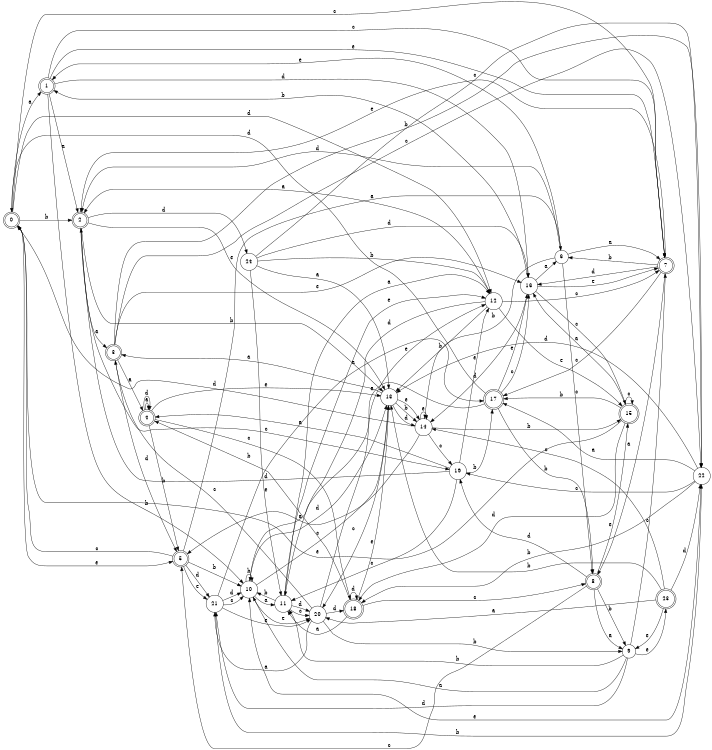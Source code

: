digraph n20_4 {
__start0 [label="" shape="none"];

rankdir=LR;
size="8,5";

s0 [style="rounded,filled", color="black", fillcolor="white" shape="doublecircle", label="0"];
s1 [style="rounded,filled", color="black", fillcolor="white" shape="doublecircle", label="1"];
s2 [style="rounded,filled", color="black", fillcolor="white" shape="doublecircle", label="2"];
s3 [style="rounded,filled", color="black", fillcolor="white" shape="doublecircle", label="3"];
s4 [style="rounded,filled", color="black", fillcolor="white" shape="doublecircle", label="4"];
s5 [style="rounded,filled", color="black", fillcolor="white" shape="doublecircle", label="5"];
s6 [style="filled", color="black", fillcolor="white" shape="circle", label="6"];
s7 [style="rounded,filled", color="black", fillcolor="white" shape="doublecircle", label="7"];
s8 [style="rounded,filled", color="black", fillcolor="white" shape="doublecircle", label="8"];
s9 [style="filled", color="black", fillcolor="white" shape="circle", label="9"];
s10 [style="filled", color="black", fillcolor="white" shape="circle", label="10"];
s11 [style="filled", color="black", fillcolor="white" shape="circle", label="11"];
s12 [style="filled", color="black", fillcolor="white" shape="circle", label="12"];
s13 [style="filled", color="black", fillcolor="white" shape="circle", label="13"];
s14 [style="filled", color="black", fillcolor="white" shape="circle", label="14"];
s15 [style="rounded,filled", color="black", fillcolor="white" shape="doublecircle", label="15"];
s16 [style="filled", color="black", fillcolor="white" shape="circle", label="16"];
s17 [style="rounded,filled", color="black", fillcolor="white" shape="doublecircle", label="17"];
s18 [style="rounded,filled", color="black", fillcolor="white" shape="doublecircle", label="18"];
s19 [style="filled", color="black", fillcolor="white" shape="circle", label="19"];
s20 [style="filled", color="black", fillcolor="white" shape="circle", label="20"];
s21 [style="filled", color="black", fillcolor="white" shape="circle", label="21"];
s22 [style="filled", color="black", fillcolor="white" shape="circle", label="22"];
s23 [style="rounded,filled", color="black", fillcolor="white" shape="doublecircle", label="23"];
s24 [style="filled", color="black", fillcolor="white" shape="circle", label="24"];
s0 -> s1 [label="a"];
s0 -> s2 [label="b"];
s0 -> s7 [label="c"];
s0 -> s12 [label="d"];
s0 -> s5 [label="e"];
s1 -> s2 [label="a"];
s1 -> s10 [label="b"];
s1 -> s7 [label="c"];
s1 -> s16 [label="d"];
s1 -> s7 [label="e"];
s2 -> s3 [label="a"];
s2 -> s13 [label="b"];
s2 -> s19 [label="c"];
s2 -> s24 [label="d"];
s2 -> s13 [label="e"];
s3 -> s4 [label="a"];
s3 -> s22 [label="b"];
s3 -> s22 [label="c"];
s3 -> s5 [label="d"];
s3 -> s16 [label="e"];
s4 -> s4 [label="a"];
s4 -> s5 [label="b"];
s4 -> s18 [label="c"];
s4 -> s4 [label="d"];
s4 -> s13 [label="e"];
s5 -> s6 [label="a"];
s5 -> s10 [label="b"];
s5 -> s0 [label="c"];
s5 -> s21 [label="d"];
s5 -> s21 [label="e"];
s6 -> s7 [label="a"];
s6 -> s14 [label="b"];
s6 -> s8 [label="c"];
s6 -> s2 [label="d"];
s6 -> s1 [label="e"];
s7 -> s8 [label="a"];
s7 -> s6 [label="b"];
s7 -> s17 [label="c"];
s7 -> s16 [label="d"];
s7 -> s2 [label="e"];
s8 -> s9 [label="a"];
s8 -> s9 [label="b"];
s8 -> s5 [label="c"];
s8 -> s19 [label="d"];
s8 -> s15 [label="e"];
s9 -> s10 [label="a"];
s9 -> s11 [label="b"];
s9 -> s7 [label="c"];
s9 -> s21 [label="d"];
s9 -> s23 [label="e"];
s10 -> s11 [label="a"];
s10 -> s10 [label="b"];
s10 -> s13 [label="c"];
s10 -> s13 [label="d"];
s10 -> s20 [label="e"];
s11 -> s12 [label="a"];
s11 -> s10 [label="b"];
s11 -> s20 [label="c"];
s11 -> s20 [label="d"];
s11 -> s12 [label="e"];
s12 -> s2 [label="a"];
s12 -> s13 [label="b"];
s12 -> s7 [label="c"];
s12 -> s11 [label="d"];
s12 -> s15 [label="e"];
s13 -> s3 [label="a"];
s13 -> s14 [label="b"];
s13 -> s20 [label="c"];
s13 -> s14 [label="d"];
s13 -> s14 [label="e"];
s14 -> s5 [label="a"];
s14 -> s15 [label="b"];
s14 -> s19 [label="c"];
s14 -> s0 [label="d"];
s14 -> s14 [label="e"];
s15 -> s16 [label="a"];
s15 -> s17 [label="b"];
s15 -> s15 [label="c"];
s15 -> s18 [label="d"];
s15 -> s0 [label="e"];
s16 -> s6 [label="a"];
s16 -> s1 [label="b"];
s16 -> s15 [label="c"];
s16 -> s14 [label="d"];
s16 -> s7 [label="e"];
s17 -> s10 [label="a"];
s17 -> s8 [label="b"];
s17 -> s16 [label="c"];
s17 -> s0 [label="d"];
s17 -> s16 [label="e"];
s18 -> s11 [label="a"];
s18 -> s4 [label="b"];
s18 -> s8 [label="c"];
s18 -> s18 [label="d"];
s18 -> s13 [label="e"];
s19 -> s4 [label="a"];
s19 -> s17 [label="b"];
s19 -> s11 [label="c"];
s19 -> s2 [label="d"];
s19 -> s12 [label="e"];
s20 -> s21 [label="a"];
s20 -> s9 [label="b"];
s20 -> s3 [label="c"];
s20 -> s18 [label="d"];
s20 -> s12 [label="e"];
s21 -> s17 [label="a"];
s21 -> s22 [label="b"];
s21 -> s10 [label="c"];
s21 -> s10 [label="d"];
s21 -> s20 [label="e"];
s22 -> s17 [label="a"];
s22 -> s18 [label="b"];
s22 -> s19 [label="c"];
s22 -> s13 [label="d"];
s22 -> s10 [label="e"];
s23 -> s20 [label="a"];
s23 -> s13 [label="b"];
s23 -> s14 [label="c"];
s23 -> s22 [label="d"];
s23 -> s9 [label="e"];
s24 -> s13 [label="a"];
s24 -> s12 [label="b"];
s24 -> s22 [label="c"];
s24 -> s16 [label="d"];
s24 -> s11 [label="e"];

}